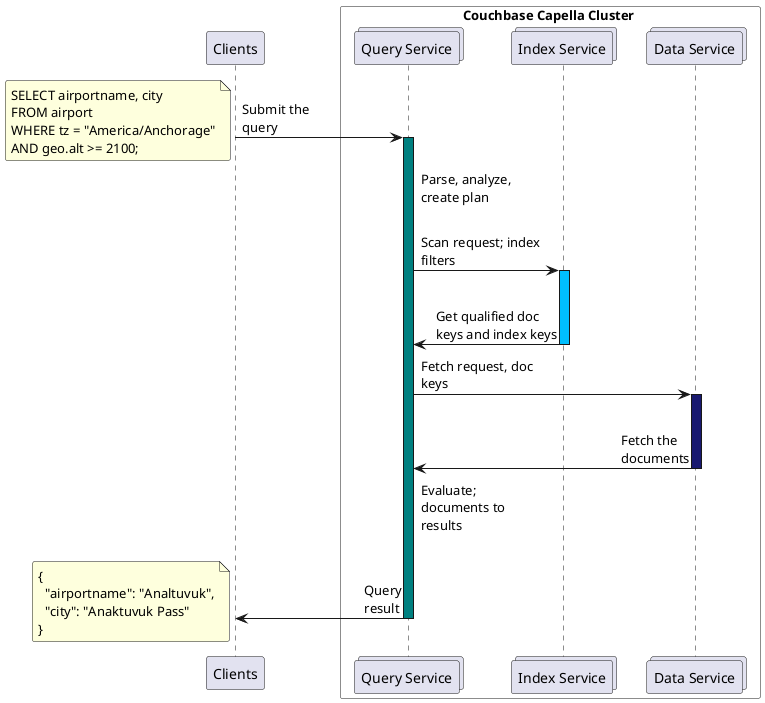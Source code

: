 @startuml query_execution

skinparam maxMessageSize 125
skinparam roundcorner 5
skinparam responseMessageBelowArrow true
skinparam sequenceMessageAlign direction
skinparam ParticipantPadding 10
skinparam BoxPadding 60
skinparam box {
BackgroundColor PaleGreen
ArrowColor SeaGreen
BorderColor SpringGreen
}

participant Clients

box Couchbase Capella Cluster #White
collections "Query Service" as Query
collections "Index Service" as Index
collections "Data Service" as Data
end box

Clients -> Query: Submit the\nquery
activate Query #teal
' tag::example[]
note left
  SELECT airportname, city
  FROM airport
  WHERE tz = "America/Anchorage"
  AND geo.alt >= 2100;
end note
' end::example[]

Query -[#transparent]-> Query: Parse, analyze, create plan

Query -> Index: Scan request; index filters
activate Index #deepskyblue
|||
Index -> Query: Get qualified doc keys and index keys
deactivate Index

' tag::fetch[]
Query -> Data: Fetch request, doc keys
activate Data #midnightblue
|||
Data -> Query: Fetch the\ndocuments
deactivate Data
' end::fetch[]

Query -[#transparent]> Query: Evaluate; documents to results

Query -> Clients: Query\nresult
deactivate Query
' tag::example[]
note left
  {
    "airportname": "Analtuvuk",
    "city": "Anaktuvuk Pass"
  }
end note
' end::example[]

@enduml